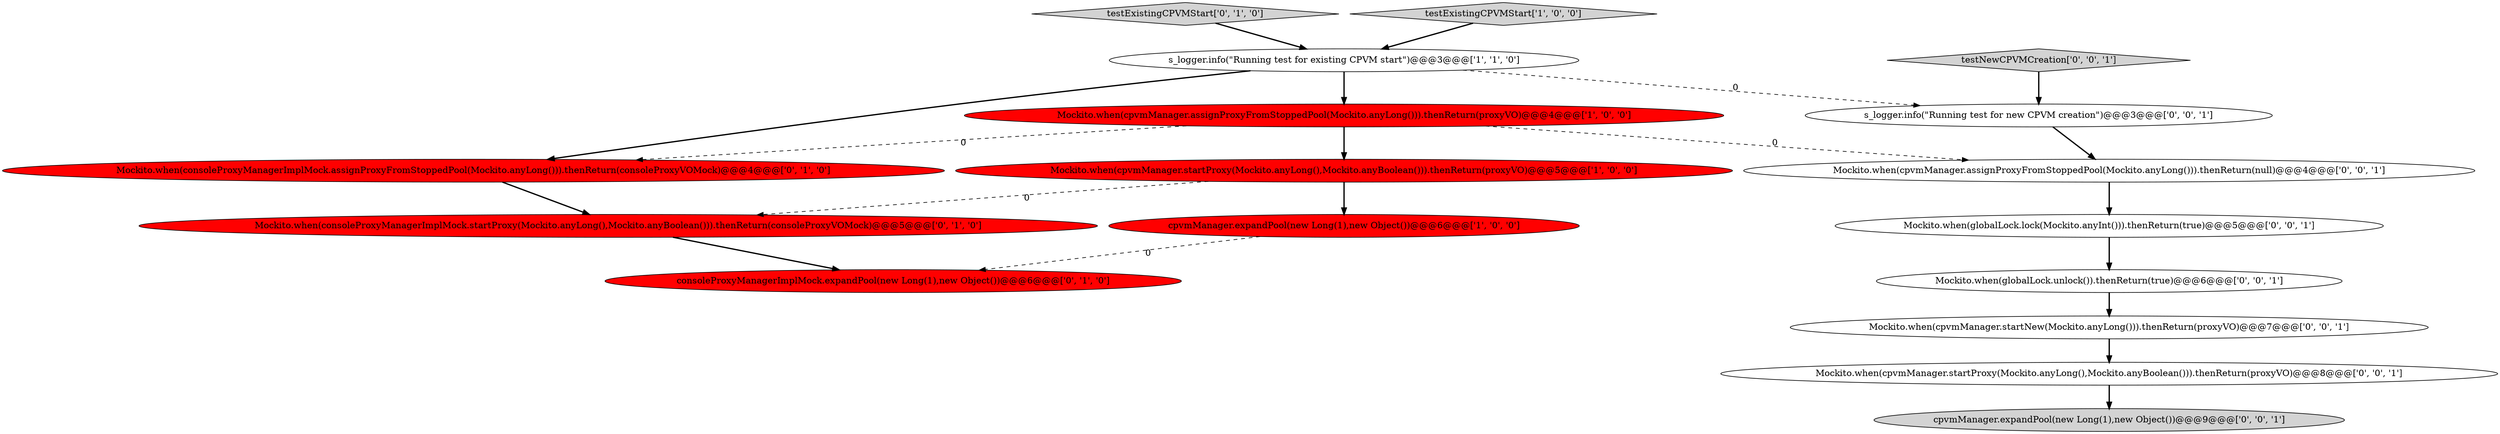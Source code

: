 digraph {
6 [style = filled, label = "consoleProxyManagerImplMock.expandPool(new Long(1),new Object())@@@6@@@['0', '1', '0']", fillcolor = red, shape = ellipse image = "AAA1AAABBB2BBB"];
4 [style = filled, label = "Mockito.when(cpvmManager.assignProxyFromStoppedPool(Mockito.anyLong())).thenReturn(proxyVO)@@@4@@@['1', '0', '0']", fillcolor = red, shape = ellipse image = "AAA1AAABBB1BBB"];
13 [style = filled, label = "s_logger.info(\"Running test for new CPVM creation\")@@@3@@@['0', '0', '1']", fillcolor = white, shape = ellipse image = "AAA0AAABBB3BBB"];
7 [style = filled, label = "Mockito.when(consoleProxyManagerImplMock.assignProxyFromStoppedPool(Mockito.anyLong())).thenReturn(consoleProxyVOMock)@@@4@@@['0', '1', '0']", fillcolor = red, shape = ellipse image = "AAA1AAABBB2BBB"];
15 [style = filled, label = "Mockito.when(cpvmManager.startProxy(Mockito.anyLong(),Mockito.anyBoolean())).thenReturn(proxyVO)@@@8@@@['0', '0', '1']", fillcolor = white, shape = ellipse image = "AAA0AAABBB3BBB"];
9 [style = filled, label = "Mockito.when(globalLock.lock(Mockito.anyInt())).thenReturn(true)@@@5@@@['0', '0', '1']", fillcolor = white, shape = ellipse image = "AAA0AAABBB3BBB"];
12 [style = filled, label = "Mockito.when(globalLock.unlock()).thenReturn(true)@@@6@@@['0', '0', '1']", fillcolor = white, shape = ellipse image = "AAA0AAABBB3BBB"];
3 [style = filled, label = "s_logger.info(\"Running test for existing CPVM start\")@@@3@@@['1', '1', '0']", fillcolor = white, shape = ellipse image = "AAA0AAABBB1BBB"];
8 [style = filled, label = "Mockito.when(consoleProxyManagerImplMock.startProxy(Mockito.anyLong(),Mockito.anyBoolean())).thenReturn(consoleProxyVOMock)@@@5@@@['0', '1', '0']", fillcolor = red, shape = ellipse image = "AAA1AAABBB2BBB"];
10 [style = filled, label = "testNewCPVMCreation['0', '0', '1']", fillcolor = lightgray, shape = diamond image = "AAA0AAABBB3BBB"];
11 [style = filled, label = "Mockito.when(cpvmManager.startNew(Mockito.anyLong())).thenReturn(proxyVO)@@@7@@@['0', '0', '1']", fillcolor = white, shape = ellipse image = "AAA0AAABBB3BBB"];
5 [style = filled, label = "testExistingCPVMStart['0', '1', '0']", fillcolor = lightgray, shape = diamond image = "AAA0AAABBB2BBB"];
14 [style = filled, label = "cpvmManager.expandPool(new Long(1),new Object())@@@9@@@['0', '0', '1']", fillcolor = lightgray, shape = ellipse image = "AAA0AAABBB3BBB"];
1 [style = filled, label = "cpvmManager.expandPool(new Long(1),new Object())@@@6@@@['1', '0', '0']", fillcolor = red, shape = ellipse image = "AAA1AAABBB1BBB"];
16 [style = filled, label = "Mockito.when(cpvmManager.assignProxyFromStoppedPool(Mockito.anyLong())).thenReturn(null)@@@4@@@['0', '0', '1']", fillcolor = white, shape = ellipse image = "AAA0AAABBB3BBB"];
0 [style = filled, label = "testExistingCPVMStart['1', '0', '0']", fillcolor = lightgray, shape = diamond image = "AAA0AAABBB1BBB"];
2 [style = filled, label = "Mockito.when(cpvmManager.startProxy(Mockito.anyLong(),Mockito.anyBoolean())).thenReturn(proxyVO)@@@5@@@['1', '0', '0']", fillcolor = red, shape = ellipse image = "AAA1AAABBB1BBB"];
0->3 [style = bold, label=""];
5->3 [style = bold, label=""];
16->9 [style = bold, label=""];
8->6 [style = bold, label=""];
9->12 [style = bold, label=""];
4->2 [style = bold, label=""];
4->16 [style = dashed, label="0"];
15->14 [style = bold, label=""];
3->7 [style = bold, label=""];
7->8 [style = bold, label=""];
10->13 [style = bold, label=""];
4->7 [style = dashed, label="0"];
3->4 [style = bold, label=""];
2->8 [style = dashed, label="0"];
2->1 [style = bold, label=""];
13->16 [style = bold, label=""];
1->6 [style = dashed, label="0"];
11->15 [style = bold, label=""];
3->13 [style = dashed, label="0"];
12->11 [style = bold, label=""];
}
